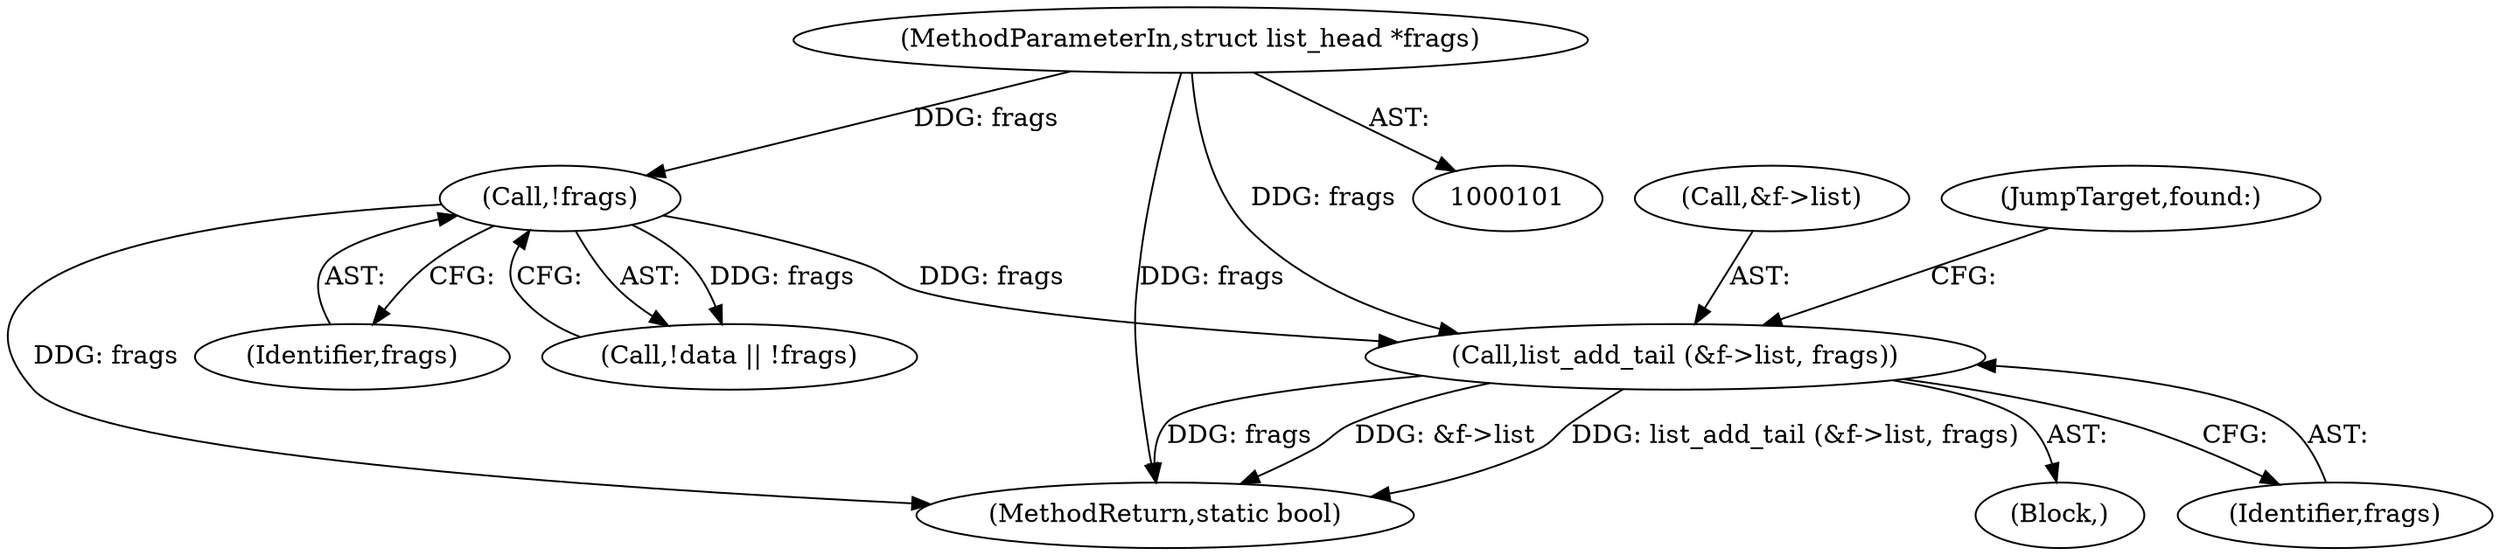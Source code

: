 digraph "0_linux_cae13fe4cc3f24820ffb990c09110626837e85d4@pointer" {
"1000220" [label="(Call,list_add_tail (&f->list, frags))"];
"1000115" [label="(Call,!frags)"];
"1000104" [label="(MethodParameterIn,struct list_head *frags)"];
"1000290" [label="(MethodReturn,static bool)"];
"1000104" [label="(MethodParameterIn,struct list_head *frags)"];
"1000112" [label="(Call,!data || !frags)"];
"1000105" [label="(Block,)"];
"1000221" [label="(Call,&f->list)"];
"1000115" [label="(Call,!frags)"];
"1000116" [label="(Identifier,frags)"];
"1000225" [label="(Identifier,frags)"];
"1000220" [label="(Call,list_add_tail (&f->list, frags))"];
"1000226" [label="(JumpTarget,found:)"];
"1000220" -> "1000105"  [label="AST: "];
"1000220" -> "1000225"  [label="CFG: "];
"1000221" -> "1000220"  [label="AST: "];
"1000225" -> "1000220"  [label="AST: "];
"1000226" -> "1000220"  [label="CFG: "];
"1000220" -> "1000290"  [label="DDG: frags"];
"1000220" -> "1000290"  [label="DDG: &f->list"];
"1000220" -> "1000290"  [label="DDG: list_add_tail (&f->list, frags)"];
"1000115" -> "1000220"  [label="DDG: frags"];
"1000104" -> "1000220"  [label="DDG: frags"];
"1000115" -> "1000112"  [label="AST: "];
"1000115" -> "1000116"  [label="CFG: "];
"1000116" -> "1000115"  [label="AST: "];
"1000112" -> "1000115"  [label="CFG: "];
"1000115" -> "1000290"  [label="DDG: frags"];
"1000115" -> "1000112"  [label="DDG: frags"];
"1000104" -> "1000115"  [label="DDG: frags"];
"1000104" -> "1000101"  [label="AST: "];
"1000104" -> "1000290"  [label="DDG: frags"];
}
